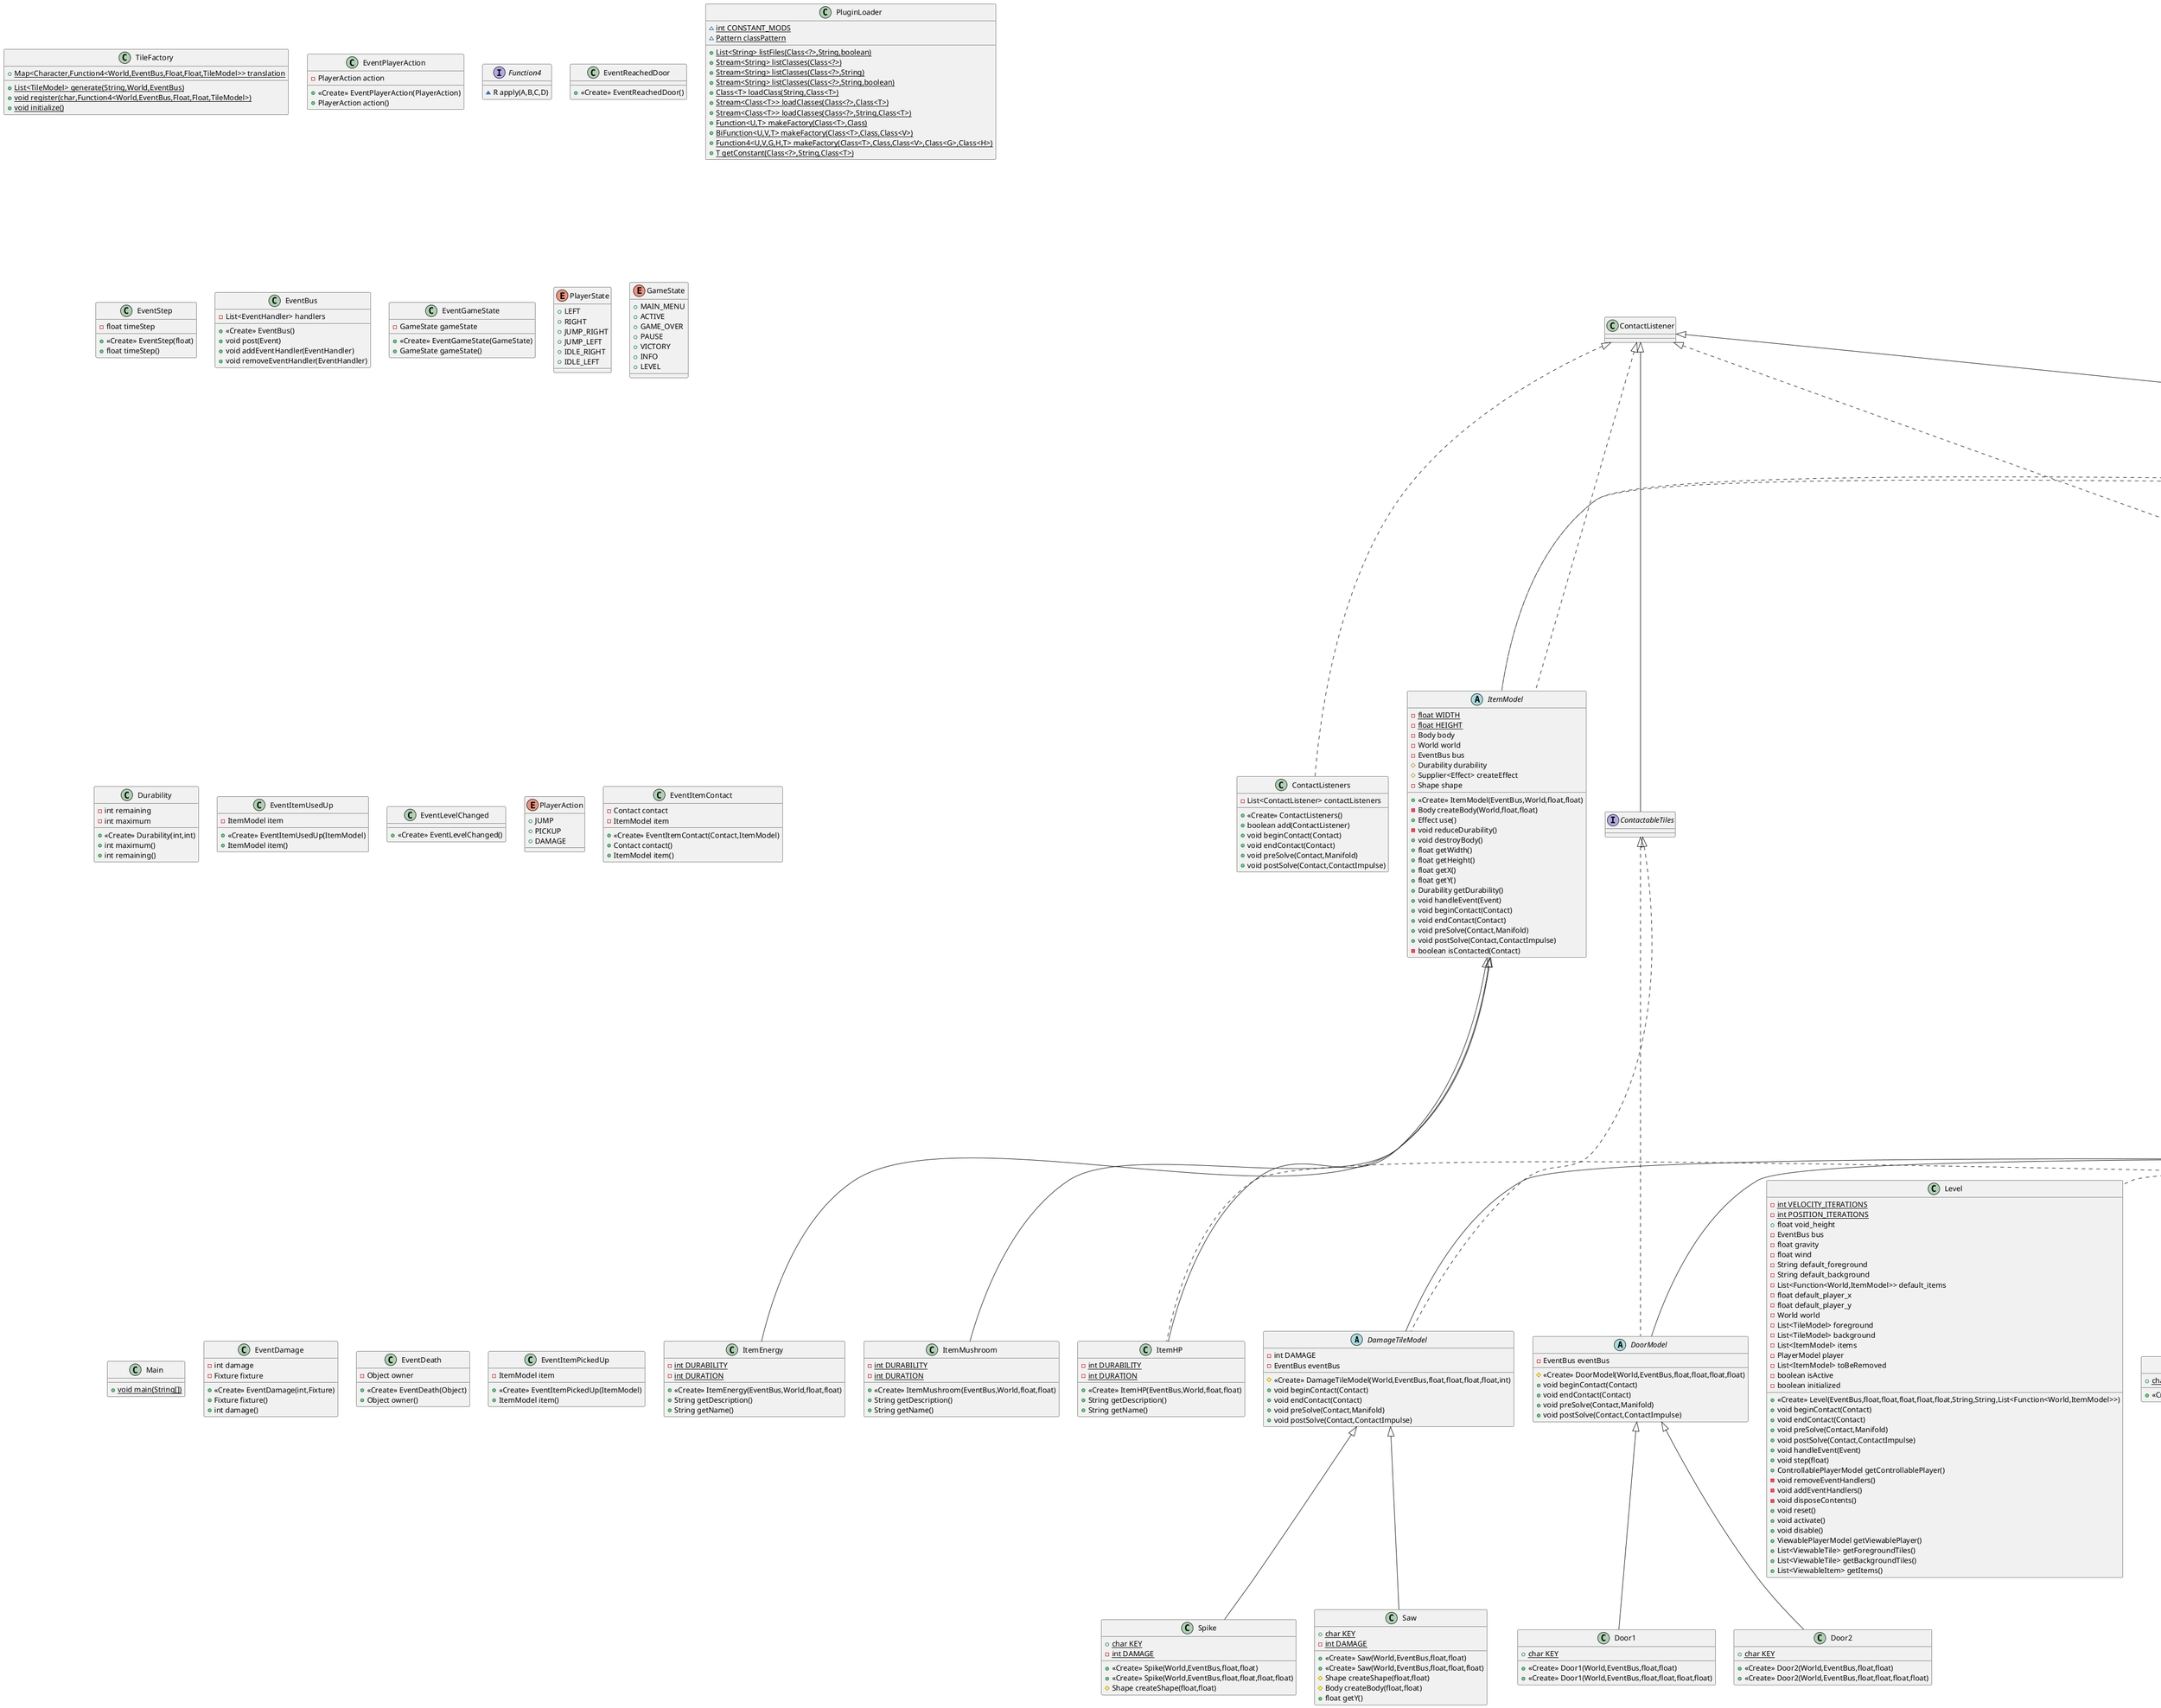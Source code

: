 @startuml
abstract class DamageTileModel {
- int DAMAGE
- EventBus eventBus
# <<Create>> DamageTileModel(World,EventBus,float,float,float,float,int)
+ void beginContact(Contact)
+ void endContact(Contact)
+ void preSolve(Contact,Manifold)
+ void postSolve(Contact,ContactImpulse)
}


abstract class Effect {
- float speedBoost
- float jumpBoost
- int maxDuration
- int duration
+ <<Create>> Effect(int,float,float)
+ void step()
+ boolean hasEnded()
+ float getSpeedBoost()
+ float getJumpBoost()
+ Durability getDuration()
}


class EffectSpeedBoost {
- {static} float SPEED_BOOST
- {static} float JUMP_BOOST
+ <<Create>> EffectSpeedBoost(int)
}


class Background {
- Array<Texture> layers
- float x
+ <<Create>> Background(Array<Texture>)
+ void draw(Batch,float)
}


class EffectJumpBoost {
- {static} float SPEED_BOOST
- {static} float JUMP_BOOST
+ <<Create>> EffectJumpBoost(int)
}


class TilePillarBottom {
+ {static} char KEY
+ <<Create>> TilePillarBottom(World,EventBus,float,float)
}


interface PlayerStateGettable {
~ PlayerState getState()
}

interface ViewableLevel {
~ ViewablePlayerModel getViewablePlayer()
~ List<ViewableTile> getForegroundTiles()
~ List<ViewableTile> getBackgroundTiles()
~ List<ViewableItem> getItems()
}

class Barrel {
+ {static} char KEY
+ <<Create>> Barrel(World,EventBus,float,float)
}


class TileFloatingGroundSingleSlim {
+ {static} char KEY
+ <<Create>> TileFloatingGroundSingleSlim(World,EventBus,float,float)
}


class TileFactory {
+ {static} Map<Character,Function4<World,EventBus,Float,Float,TileModel>> translation
+ {static} List<TileModel> generate(String,World,EventBus)
+ {static} void register(char,Function4<World,EventBus,Float,Float,TileModel>)
+ {static} void initialize()
}


class EventPlayerAction {
- PlayerAction action
+ <<Create>> EventPlayerAction(PlayerAction)
+ PlayerAction action()
}


class InfoScreen {
- {static} Texture texture
- Table tableController
- Table tableItem
- Stage stage
- Label.LabelStyle labelStyle
- ITexturePack texturePack
- ItemMushroom itemMushroom
- ItemEnergy itemEnergy
- Image mushroomImg
- Image energyImg
- ItemHP itemHp
- Image hpImg
+ <<Create>> InfoScreen(InputProcessor)
- void createLeftTable()
- void createRightTable()
- void createItemGroup(Image,ViewableItem)
- void createDescriptionContainer(ViewableItem)
+ void render(float)
}


interface Function4 {
~ R apply(A,B,C,D)
}

class EventReachedDoor {
+ <<Create>> EventReachedDoor()
}

class TileSideRight {
+ {static} char KEY
+ <<Create>> TileSideRight(World,EventBus,float,float)
}


interface IHealth {
~ void regenerate(int)
~ void damage(int)
~ int getHealth()
~ int getMaxHealth()
}

class TileGrassCornerLeft1 {
+ {static} char KEY
+ <<Create>> TileGrassCornerLeft1(World,EventBus,float,float)
}


class PluginLoader {
~ {static} int CONSTANT_MODS
~ {static} Pattern classPattern
+ {static} List<String> listFiles(Class<?>,String,boolean)
+ {static} Stream<String> listClasses(Class<?>)
+ {static} Stream<String> listClasses(Class<?>,String)
+ {static} Stream<String> listClasses(Class<?>,String,boolean)
+ {static} Class<T> loadClass(String,Class<T>)
+ {static} Stream<Class<T>> loadClasses(Class<?>,Class<T>)
+ {static} Stream<Class<T>> loadClasses(Class<?>,String,Class<T>)
+ {static} Function<U,T> makeFactory(Class<T>,Class<U>)
+ {static} BiFunction<U,V,T> makeFactory(Class<T>,Class<U>,Class<V>)
+ {static} Function4<U,V,G,H,T> makeFactory(Class<T>,Class<U>,Class<V>,Class<G>,Class<H>)
+ {static} T getConstant(Class<?>,String,Class<T>)
}


interface ControllableLevel {
~ ControllablePlayerModel getControllablePlayer()
~ void reset()
~ void activate()
~ void disable()
}

class EventStep {
- float timeStep
+ <<Create>> EventStep(float)
+ float timeStep()
}


interface ViewableGameModel {
~ ViewableLevel getViewableLevel()
}

abstract class AbstractScreen {
# {static} BitmapFont font
- {static} float ViewPort
+ {static} float VIEWPORT_WIDTH
+ {static} float VIEWPORT_HEIGHT
# SpriteBatch batch
# OrthographicCamera gameCam
- Viewport gamePort
+ <<Create>> AbstractScreen(InputProcessor)
+ void show()
- void update()
+ void render(float)
+ void resize(int,int)
+ void pause()
+ void resume()
+ void hide()
+ void dispose()
}


interface EventHandler {
~ void handleEvent(Event)
}

class TileGroundSingle {
+ {static} char KEY
+ <<Create>> TileGroundSingle(World,EventBus,float,float)
}


class Spike {
+ {static} char KEY
- {static} int DAMAGE
+ <<Create>> Spike(World,EventBus,float,float)
+ <<Create>> Spike(World,EventBus,float,float,float,float)
# Shape createShape(float,float)
}


class GameOverScreen {
- Texture texture
- GlyphLayout layout
- String title
- String text
+ <<Create>> GameOverScreen(InputProcessor)
+ void render(float)
}


interface Stepable {
~ void step(float)
}

class TileGrassCornerRight2 {
+ {static} char KEY
+ <<Create>> TileGrassCornerRight2(World,EventBus,float,float)
}


class TileFloatingGroundLeft {
+ {static} char KEY
+ <<Create>> TileFloatingGroundLeft(World,EventBus,float,float)
}


interface ViewablePlayerModel {
~ int getHp()
~ List<ViewableEffect> getEffects()
~ ViewableItem getItem()
}

class LevelScreen {
- Texture texture
- Table table
- Label.LabelStyle labelStyle
- String title
- Stage stage
+ <<Create>> LevelScreen(InputProcessor)
- void createLevelTable()
+ void render(float)
}


class ContactListeners {
- List<ContactListener> contactListeners
+ <<Create>> ContactListeners()
+ boolean add(ContactListener)
+ void beginContact(Contact)
+ void endContact(Contact)
+ void preSolve(Contact,Manifold)
+ void postSolve(Contact,ContactImpulse)
}


interface GameStateGettable {
~ GameState getState()
}

class TileGrassCornerRight1 {
+ {static} char KEY
+ <<Create>> TileGrassCornerRight1(World,EventBus,float,float)
}


class EventBus {
- List<EventHandler> handlers
+ <<Create>> EventBus()
+ void post(Event)
+ void addEventHandler(EventHandler)
+ void removeEventHandler(EventHandler)
}


class EventGameState {
- GameState gameState
+ <<Create>> EventGameState(GameState)
+ GameState gameState()
}


class TilePillar {
+ {static} char KEY
+ <<Create>> TilePillar(World,EventBus,float,float)
}


enum PlayerState {
+  LEFT
+  RIGHT
+  JUMP_RIGHT
+  JUMP_LEFT
+  IDLE_RIGHT
+  IDLE_LEFT
}

class Level {
- {static} int VELOCITY_ITERATIONS
- {static} int POSITION_ITERATIONS
+ float void_height
- EventBus bus
- float gravity
- float wind
- String default_foreground
- String default_background
- List<Function<World,ItemModel>> default_items
- float default_player_x
- float default_player_y
- World world
- List<TileModel> foreground
- List<TileModel> background
- List<ItemModel> items
- PlayerModel player
- List<ItemModel> toBeRemoved
- boolean isActive
- boolean initialized
+ <<Create>> Level(EventBus,float,float,float,float,float,String,String,List<Function<World,ItemModel>>)
+ void beginContact(Contact)
+ void endContact(Contact)
+ void preSolve(Contact,Manifold)
+ void postSolve(Contact,ContactImpulse)
+ void handleEvent(Event)
+ void step(float)
+ ControllablePlayerModel getControllablePlayer()
- void removeEventHandlers()
- void addEventHandlers()
- void disposeContents()
+ void reset()
+ void activate()
+ void disable()
+ ViewablePlayerModel getViewablePlayer()
+ List<ViewableTile> getForegroundTiles()
+ List<ViewableTile> getBackgroundTiles()
+ List<ViewableItem> getItems()
}


interface Sizeable {
~ float getWidth()
~ float getHeight()
}

enum GameState {
+  MAIN_MENU
+  ACTIVE
+  GAME_OVER
+  PAUSE
+  VICTORY
+  INFO
+  LEVEL
}

class Durability {
- int remaining
- int maximum
+ <<Create>> Durability(int,int)
+ int maximum()
+ int remaining()
}


class TileFloatingGroundRight {
+ {static} char KEY
+ <<Create>> TileFloatingGroundRight(World,EventBus,float,float)
}


class EventDispose {
}
class Controller {
- ControllableGameModel model
- boolean wasMenu
+ <<Create>> Controller(ControllableGameModel)
+ boolean keyDown(int)
- void chooseLevel(int)
+ boolean keyUp(int)
+ void handleEvent(Event)
}


class TileBottomLeft {
+ {static} char KEY
+ <<Create>> TileBottomLeft(World,EventBus,float,float)
}


class GameView {
+ {static} float VIEWPORT_WIDTH
+ {static} float VIEWPORT_HEIGHT
+ {static} float ASPECT_RATIO
- EventBus bus
- InputProcessor processor
- IAssetsManager assetsManager
- ViewableGameModel model
+ <<Create>> GameView(ViewableGameModel,EventBus,InputProcessor)
+ void create()
- void updateScreenAndMusic(GameState)
+ void handleEvent(Event)
}


class MenuScreen {
- {static} float TEXTURE_RATIO
- {static} Texture texture
- {static} String title
- {static} String text
- {static} GlyphLayout titleLayout
- {static} GlyphLayout textLayout
+ <<Create>> MenuScreen(InputProcessor)
+ void render(float)
}


interface ControllableGameModel {
~ ControllableLevel getControllableLevel()
~ void setState(GameState)
~ void setLevel(String)
}

class TileGrassCornerLeft2 {
+ {static} char KEY
+ <<Create>> TileGrassCornerLeft2(World,EventBus,float,float)
}


class Saw {
+ {static} char KEY
- {static} int DAMAGE
+ <<Create>> Saw(World,EventBus,float,float)
+ <<Create>> Saw(World,EventBus,float,float,float)
# Shape createShape(float,float)
# Body createBody(float,float)
+ float getY()
}


class TileGround {
+ {static} char KEY
+ <<Create>> TileGround(World,EventBus,float,float)
}


class ItemEnergy {
- {static} int DURABILITY
- {static} int DURATION
+ <<Create>> ItemEnergy(EventBus,World,float,float)
+ String getDescription()
+ String getName()
}


interface ViewableItem {
~ String getDescription()
~ String getName()
~ Durability getDurability()
}

class TileBottomRight {
+ {static} char KEY
+ <<Create>> TileBottomRight(World,EventBus,float,float)
}


class TileFloatingGroundRightSlim {
+ {static} char KEY
+ <<Create>> TileFloatingGroundRightSlim(World,EventBus,float,float)
}


interface ViewableEffect {
~ Durability getDuration()
}

class Hud {
- {static} int IMG_SIZE
- {static} int TEXT_WIDTH
- {static} int TEXT_HEIGHT
- ViewableLevel level
- ITexturePack texturePack
- Image itemIcon
- Label itemDurability
- HorizontalGroup effectIcons
- Map<ViewableEffect,Image> effectIconImages
- HorizontalGroup effectDurations
- Map<ViewableEffect,Image> effectDurationImages
- Table table
- HorizontalGroup hpGroup
- LinkedList<Image> hpIcons
+ <<Create>> Hud(SpriteBatch,ViewableLevel,ITexturePack)
- void fillTable()
- void updateHp()
- void drawHp()
- void updateItemActors()
- void updateEffectActors()
- Sprite getEffectDuration(ViewableEffect)
- void update()
+ void draw()
}


class TileSideLeft {
+ {static} char KEY
+ <<Create>> TileSideLeft(World,EventBus,float,float)
}


class TileBottom {
+ {static} char KEY
+ <<Create>> TileBottom(World,EventBus,float,float)
}


class Door1 {
+ {static} char KEY
+ <<Create>> Door1(World,EventBus,float,float)
+ <<Create>> Door1(World,EventBus,float,float,float,float)
}


class EventItemUsedUp {
- ItemModel item
+ <<Create>> EventItemUsedUp(ItemModel)
+ ItemModel item()
}


class ItemMushroom {
- {static} int DURABILITY
- {static} int DURATION
+ <<Create>> ItemMushroom(EventBus,World,float,float)
+ String getDescription()
+ String getName()
}


abstract class DoorModel {
- EventBus eventBus
# <<Create>> DoorModel(World,EventBus,float,float,float,float)
+ void beginContact(Contact)
+ void endContact(Contact)
+ void preSolve(Contact,Manifold)
+ void postSolve(Contact,ContactImpulse)
}


interface ControllablePlayerModel {
~ void moveUp(boolean)
~ void moveDown(boolean)
~ void moveLeft(boolean)
~ void moveRight(boolean)
~ void useItem()
}

class GameModel {
- EventBus bus
- Map<String,ILevel> levels
- String level
- GameState state
+ <<Create>> GameModel(EventBus)
- void fillLevels()
+ GameState getState()
+ void setState(GameState)
+ ControllableLevel getControllableLevel()
+ void setLevel(String)
+ void handleEvent(Event)
+ ViewableLevel getViewableLevel()
}


interface ITexturePack {
~ TextureRegion getTileTexture(ViewableTile)
~ TextureRegion getPlayerTexture(PlayerState,float)
~ TextureRegion getItemTexture(ViewableItem)
~ TextureRegion getEffectTexture(ViewableEffect)
~ TextureRegion getInventorySlot()
~ TextureRegion getHpTexture()
}

class TexturePack {
+ {static} String TILE_NAME
- {static} TextureAtlas atlas
- {static} int TILE_WIDTH
- {static} int TILE_HEIGHT
- {static} Map<PlayerState,Animation<TextureRegion>> PLAYER_ANIMATION_MAP
- float playerStateTime
- PlayerState playerLastState
- {static} Animation<TextureRegion> loadAnimation(String,int)
- TextureRegion getTextureFromAtlas(int)
+ TextureRegion getTileTexture(ViewableTile)
+ TextureRegion getPlayerTexture(PlayerState,float)
- void updatePlayerVariables(PlayerState,float)
+ TextureRegion getItemTexture(ViewableItem)
+ TextureRegion getHpTexture()
+ TextureRegion getEffectTexture(ViewableEffect)
+ TextureRegion getInventorySlot()
}


class EventLevelChanged {
+ <<Create>> EventLevelChanged()
}

abstract class ItemModel {
- {static} float WIDTH
- {static} float HEIGHT
- Body body
- World world
- EventBus bus
# Durability durability
# Supplier<Effect> createEffect
- Shape shape
+ <<Create>> ItemModel(EventBus,World,float,float)
- Body createBody(World,float,float)
+ Effect use()
- void reduceDurability()
+ void destroyBody()
+ float getWidth()
+ float getHeight()
+ float getX()
+ float getY()
+ Durability getDurability()
+ void handleEvent(Event)
+ void beginContact(Contact)
+ void endContact(Contact)
+ void preSolve(Contact,Manifold)
+ void postSolve(Contact,ContactImpulse)
- boolean isContacted(Contact)
}


interface IAssetsManager {
~ void playMusic(String)
~ void stopMusic()
~ void pauseMusic()
~ void resumeMusic()
~ void playSoundEffect(PlayerAction)
}

interface ViewableTile {
}
interface Positionable {
~ float getX()
~ float getY()
}

class Door2 {
+ {static} char KEY
+ <<Create>> Door2(World,EventBus,float,float)
+ <<Create>> Door2(World,EventBus,float,float,float,float)
}


class GameScreen {
- {static} float VIEWPORT_WIDTH
- {static} float VIEWPORT_HEIGHT
- EventBus eventBus
- ViewableLevel level
- OrthographicCamera gameCam
- Viewport gamePort
- SpriteBatch batch
- SpriteBatch batchHud
- ITexturePack texturePack
- Stage hud
- Stage BackgroundLayers
+ <<Create>> GameScreen(ViewableLevel,EventBus,InputProcessor)
+ void show()
+ void render(float)
- void updateCamToPlayer()
- void renderTiles(List<ViewableTile>,float)
- void renderTile(ViewableTile,float)
- void renderItems()
- void renderItem(ViewableItem)
- void addBackgroundLayers(Array<Texture>)
+ void dispose()
+ void resize(int,int)
+ void pause()
+ void resume()
+ void hide()
}


enum PlayerAction {
+  JUMP
+  PICKUP
+  DAMAGE
}

abstract class TileModel {
+ {static} float TILE_WIDTH
+ {static} float TILE_HEIGHT
# World world
# Body body
# Shape shape
- float width
- float height
+ <<Create>> TileModel(World,EventBus,float,float)
+ <<Create>> TileModel(World,float,float,float,float)
# Body createBody(float,float)
# Shape createShape(float,float)
+ float getX()
+ float getY()
+ float getWidth()
+ float getHeight()
+ void step(float)
+ void handleEvent(Event)
}


class TileFloatingGroundLeftSlim {
+ {static} char KEY
+ <<Create>> TileFloatingGroundLeftSlim(World,EventBus,float,float)
}


class TileGroundRight {
+ {static} char KEY
+ <<Create>> TileGroundRight(World,EventBus,float,float)
}


class TileGroundLeft {
+ {static} char KEY
+ <<Create>> TileGroundLeft(World,EventBus,float,float)
}


class TileFloatingGroundSlim {
+ {static} char KEY
+ <<Create>> TileFloatingGroundSlim(World,EventBus,float,float)
}


class TileFloatingGroundSingle {
+ {static} char KEY
+ <<Create>> TileFloatingGroundSingle(World,EventBus,float,float)
}


class EventItemContact {
- Contact contact
- ItemModel item
+ <<Create>> EventItemContact(Contact,ItemModel)
+ Contact contact()
+ ItemModel item()
}


class AssetsManager {
- {static} Map<PlayerAction,String> soundEffectMap
- {static} Map<String,String> musicMap
- Map<PlayerAction,Sound> currentEffects
- Music nowPlaying
- String lastPlayed
+ <<Create>> AssetsManager()
+ void playMusic(String)
+ void stopMusic()
+ void pauseMusic()
+ void resumeMusic()
+ void playSoundEffect(PlayerAction)
}


class PauseScreen {
- Texture texture
- String title
- String text
- GlyphLayout titleLayout
- GlyphLayout textLayout
+ <<Create>> PauseScreen(InputProcessor)
+ void render(float)
}


class TileFloatingGround {
+ {static} char KEY
+ <<Create>> TileFloatingGround(World,EventBus,float,float)
}


class Main {
+ {static} void main(String[])
}

abstract class TileHalf {
+ <<Create>> TileHalf(World,float,float,float,float)
+ <<Create>> TileHalf(World,EventBus,float,float)
# Shape createShape(float,float)
}

class VictoryScreen {
- Texture texture
- GlyphLayout textLayout
- GlyphLayout titleLayout
- String text
- String title
+ <<Create>> VictoryScreen(InputProcessor)
+ void render(float)
}


interface ContactableTiles {
}
class EventDamage {
- int damage
- Fixture fixture
+ <<Create>> EventDamage(int,Fixture)
+ Fixture fixture()
+ int damage()
}


class PlayerModel {
- {static} String USERDATA_BOTTOM
- {static} String USERDATA_LEFT
- {static} String USERDATA_RIGHT
- {static} String USERDATA_TOP
- {static} String USERDATA_SENSOR
- {static} float WIDTH
- {static} float HEIGHT
- {static} float DX
- {static} float DY
- {static} float AIR_CONTROL
- {static} float MAX_DX
- {static} float MAX_DY
- {static} float DENSITY
- {static} float FRICTION
- {static} float FRICTION_BOTTOM
- {static} float RESTITUTION
- {static} Set<Object> USERDATA_SET
- EventBus bus
- World world
- float void_height
- Body body
- List<Effect> effects
- IHealth hp
- Shape shapeTop
- Shape shapeSensor
- PlayerState state
- boolean moveUp
- int contactCountSensor
- ItemModel item
- float immunityCoolDown
+ <<Create>> PlayerModel(EventBus,World,float,float)
+ <<Create>> PlayerModel(EventBus,World,float,float,float)
- {static} HashSet<Object> createUserDataSet()
- boolean isContacted(Fixture)
+ void moveUp(boolean)
+ void moveDown(boolean)
+ void moveLeft(boolean)
+ void moveRight(boolean)
+ void useItem()
+ float getX()
+ float getY()
+ float getWidth()
+ float getHeight()
+ void step(float)
- boolean isGrounded()
- void move(float,float)
- Body createBody(float,float)
- void createShapes()
- void createFixtures(Body)
+ void handleEvent(Event)
- void handleDamage(int)
+ PlayerState getState()
- void updateState()
+ void beginContact(Contact)
+ void endContact(Contact)
+ void preSolve(Contact,Manifold)
+ void postSolve(Contact,ContactImpulse)
- boolean isSensorToGroundContact(Contact)
- boolean isBottomToGroundContact(Contact)
+ int getHp()
+ List<ViewableEffect> getEffects()
+ ViewableItem getItem()
}


class Health {
- Object owner
- EventBus bus
- int max
- int health
+ <<Create>> Health(Object,EventBus,int)
+ <<Create>> Health(Object,EventBus,int,int)
+ void regenerate(int)
+ void damage(int)
+ int getHealth()
+ int getMaxHealth()
}


interface ILevel {
}
class TileMiddle {
+ {static} char KEY
+ <<Create>> TileMiddle(World,EventBus,float,float)
}


class EventDeath {
- Object owner
+ <<Create>> EventDeath(Object)
+ Object owner()
}


interface Event {
}
class ItemHP {
- {static} int DURABILITY
- {static} int DURATION
+ <<Create>> ItemHP(EventBus,World,float,float)
+ String getDescription()
+ String getName()
}


class EffectHpUp {
- {static} float SPEED_BOOST
- {static} float JUMP_BOOST
+ <<Create>> EffectHpUp(int)
}


class EventItemPickedUp {
- ItemModel item
+ <<Create>> EventItemPickedUp(ItemModel)
+ ItemModel item()
}




ContactableTiles <|.. DamageTileModel
TileModel <|-- DamageTileModel
ViewableEffect <|.. Effect
Effect <|-- EffectSpeedBoost
Actor <|-- Background
Effect <|-- EffectJumpBoost
TileModel <|-- TilePillarBottom
TileModel <|-- Barrel
TileHalf <|-- TileFloatingGroundSingleSlim
AbstractScreen <|-- InfoScreen
TileModel <|-- TileSideRight
TileModel <|-- TileGrassCornerLeft1
Stepable <|-- ControllableLevel
GameStateGettable <|-- ViewableGameModel
Screen <|.. AbstractScreen
TileModel <|-- TileGroundSingle
DamageTileModel <|-- Spike
AbstractScreen <|-- GameOverScreen
TileModel <|-- TileGrassCornerRight2
TileModel <|-- TileFloatingGroundLeft
Sizeable <|-- ViewablePlayerModel
Positionable <|-- ViewablePlayerModel
PlayerStateGettable <|-- ViewablePlayerModel
AbstractScreen <|-- LevelScreen
ContactListener <|.. ContactListeners
TileModel <|-- TileGrassCornerRight1
TileModel <|-- TilePillar
ILevel <|.. Level
TileModel <|-- TileFloatingGroundRight
Event <|.. EventDispose
EventHandler <|.. Controller
InputAdapter <|-- Controller
TileModel <|-- TileBottomLeft
EventHandler <|.. GameView
Game <|-- GameView
AbstractScreen <|-- MenuScreen
GameStateGettable <|-- ControllableGameModel
TileModel <|-- TileGrassCornerLeft2
DamageTileModel <|-- Saw
TileModel <|-- TileGround
ItemModel <|-- ItemEnergy
Positionable <|-- ViewableItem
Sizeable <|-- ViewableItem
TileModel <|-- TileBottomRight
TileHalf <|-- TileFloatingGroundRightSlim
Stage <|-- Hud
TileModel <|-- TileSideLeft
TileModel <|-- TileBottom
DoorModel <|-- Door1
ItemModel <|-- ItemMushroom
ContactableTiles <|.. DoorModel
TileModel <|-- DoorModel
Stepable <|-- ControllablePlayerModel
ViewableGameModel <|.. GameModel
ControllableGameModel <|.. GameModel
EventHandler <|.. GameModel
ITexturePack <|.. TexturePack
ViewableItem <|.. ItemModel
EventHandler <|.. ItemModel
ContactListener <|.. ItemModel
Positionable <|-- ViewableTile
Sizeable <|-- ViewableTile
DoorModel <|-- Door2
Screen <|.. GameScreen
ViewableTile <|.. TileModel
Stepable <|.. TileModel
EventHandler <|.. TileModel
TileHalf <|-- TileFloatingGroundLeftSlim
TileModel <|-- TileGroundRight
TileModel <|-- TileGroundLeft
TileHalf <|-- TileFloatingGroundSlim
TileModel <|-- TileFloatingGroundSingle
IAssetsManager <|.. AssetsManager
AbstractScreen <|-- PauseScreen
TileModel <|-- TileFloatingGround
TileModel <|-- TileHalf
AbstractScreen <|-- VictoryScreen
ContactListener <|-- ContactableTiles
ControllablePlayerModel <|.. PlayerModel
ViewablePlayerModel <|.. PlayerModel
EventHandler <|.. PlayerModel
ContactListener <|.. PlayerModel
IHealth <|.. Health
ViewableLevel <|-- ILevel
ControllableLevel <|-- ILevel
EventHandler <|-- ILevel
ContactListener <|-- ILevel
TileModel <|-- TileMiddle
ViewableItem <|.. ItemHP
ItemModel <|-- ItemHP
Effect <|-- EffectHpUp
@enduml